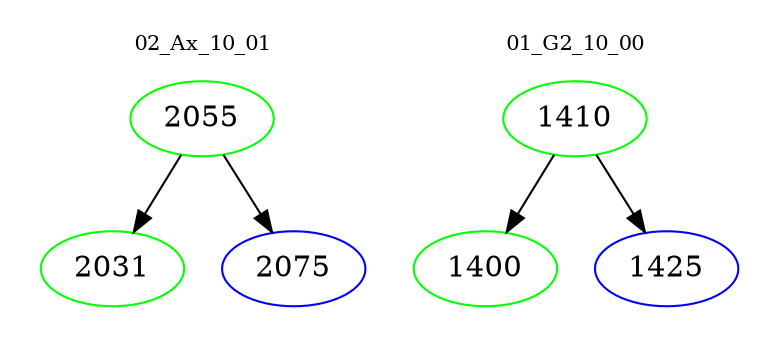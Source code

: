 digraph{
subgraph cluster_0 {
color = white
label = "02_Ax_10_01";
fontsize=10;
T0_2055 [label="2055", color="green"]
T0_2055 -> T0_2031 [color="black"]
T0_2031 [label="2031", color="green"]
T0_2055 -> T0_2075 [color="black"]
T0_2075 [label="2075", color="blue"]
}
subgraph cluster_1 {
color = white
label = "01_G2_10_00";
fontsize=10;
T1_1410 [label="1410", color="green"]
T1_1410 -> T1_1400 [color="black"]
T1_1400 [label="1400", color="green"]
T1_1410 -> T1_1425 [color="black"]
T1_1425 [label="1425", color="blue"]
}
}
